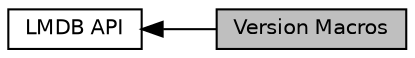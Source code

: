 digraph "Version Macros"
{
  edge [fontname="Helvetica",fontsize="10",labelfontname="Helvetica",labelfontsize="10"];
  node [fontname="Helvetica",fontsize="10",shape=record];
  rankdir=LR;
  Node1 [label="LMDB API",height=0.2,width=0.4,color="black", fillcolor="white", style="filled",URL="$group__mdb.html",tooltip="OpenLDAP Lightning Memory-Mapped Database Manager. "];
  Node0 [label="Version Macros",height=0.2,width=0.4,color="black", fillcolor="grey75", style="filled", fontcolor="black"];
  Node1->Node0 [shape=plaintext, dir="back", style="solid"];
}
